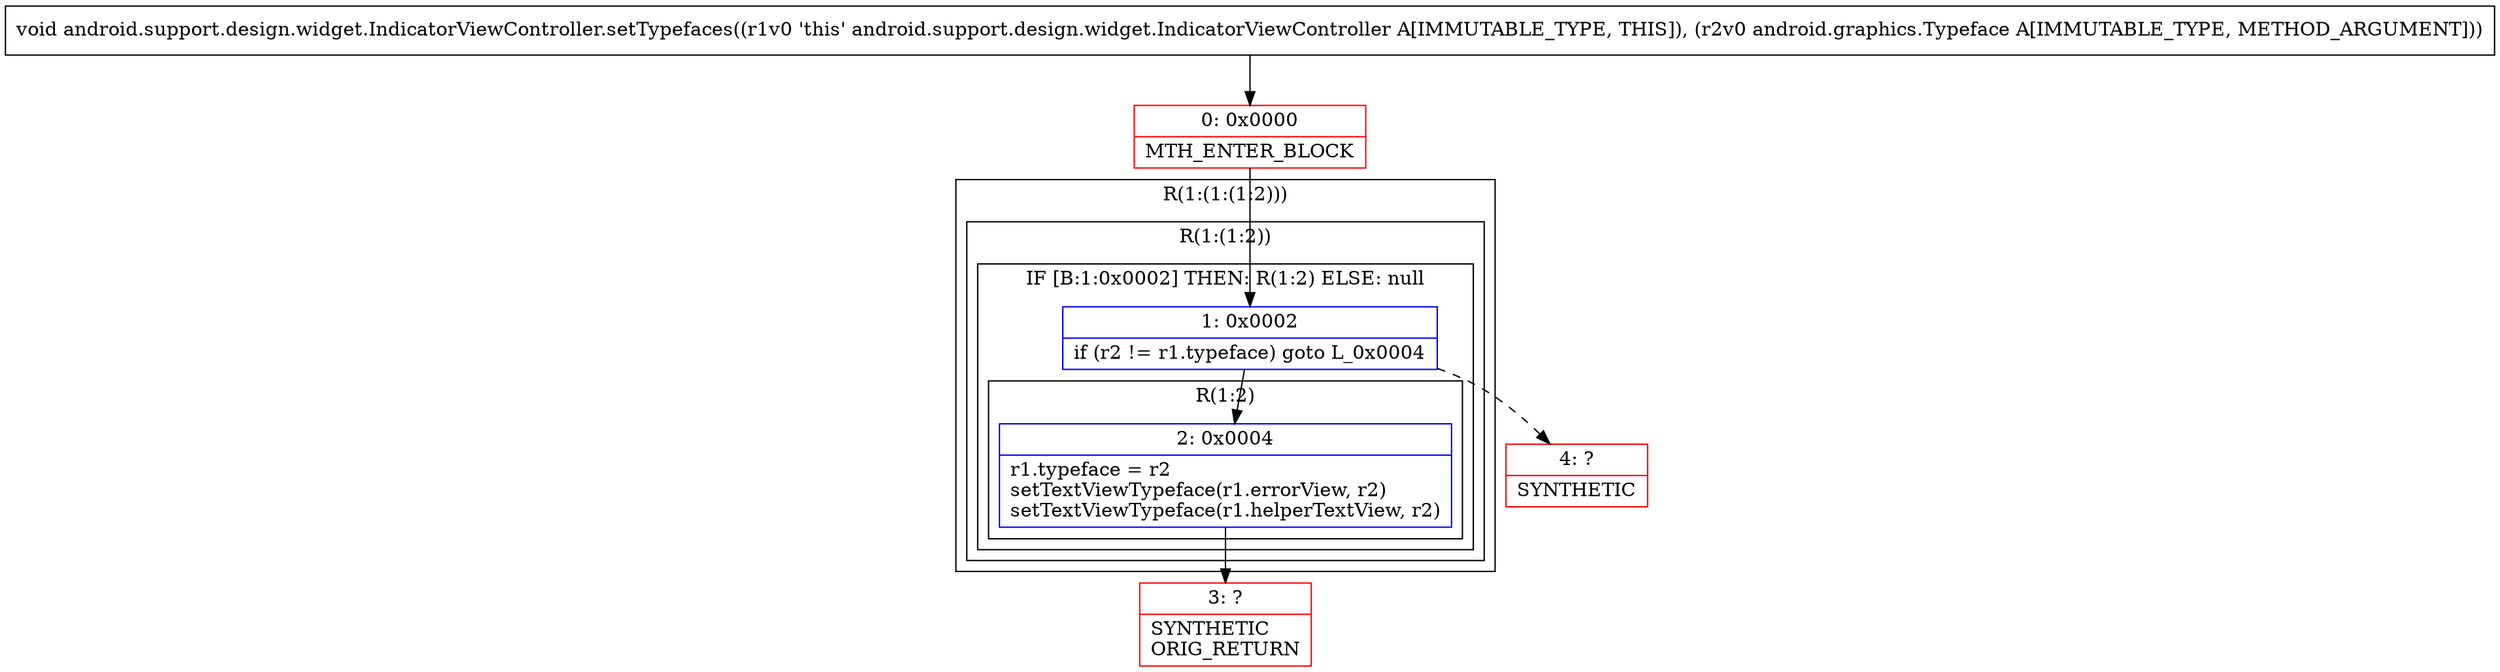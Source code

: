digraph "CFG forandroid.support.design.widget.IndicatorViewController.setTypefaces(Landroid\/graphics\/Typeface;)V" {
subgraph cluster_Region_2049256567 {
label = "R(1:(1:(1:2)))";
node [shape=record,color=blue];
subgraph cluster_Region_1077262024 {
label = "R(1:(1:2))";
node [shape=record,color=blue];
subgraph cluster_IfRegion_2106261942 {
label = "IF [B:1:0x0002] THEN: R(1:2) ELSE: null";
node [shape=record,color=blue];
Node_1 [shape=record,label="{1\:\ 0x0002|if (r2 != r1.typeface) goto L_0x0004\l}"];
subgraph cluster_Region_473332994 {
label = "R(1:2)";
node [shape=record,color=blue];
Node_2 [shape=record,label="{2\:\ 0x0004|r1.typeface = r2\lsetTextViewTypeface(r1.errorView, r2)\lsetTextViewTypeface(r1.helperTextView, r2)\l}"];
}
}
}
}
Node_0 [shape=record,color=red,label="{0\:\ 0x0000|MTH_ENTER_BLOCK\l}"];
Node_3 [shape=record,color=red,label="{3\:\ ?|SYNTHETIC\lORIG_RETURN\l}"];
Node_4 [shape=record,color=red,label="{4\:\ ?|SYNTHETIC\l}"];
MethodNode[shape=record,label="{void android.support.design.widget.IndicatorViewController.setTypefaces((r1v0 'this' android.support.design.widget.IndicatorViewController A[IMMUTABLE_TYPE, THIS]), (r2v0 android.graphics.Typeface A[IMMUTABLE_TYPE, METHOD_ARGUMENT])) }"];
MethodNode -> Node_0;
Node_1 -> Node_2;
Node_1 -> Node_4[style=dashed];
Node_2 -> Node_3;
Node_0 -> Node_1;
}

